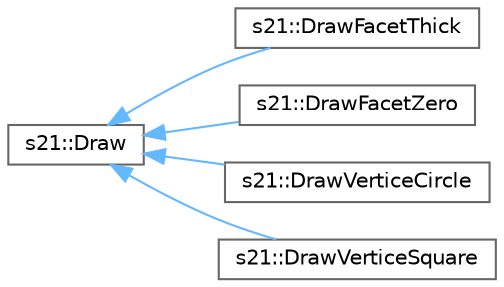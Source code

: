 digraph "Graphical Class Hierarchy"
{
 // LATEX_PDF_SIZE
  bgcolor="transparent";
  edge [fontname=Helvetica,fontsize=10,labelfontname=Helvetica,labelfontsize=10];
  node [fontname=Helvetica,fontsize=10,shape=box,height=0.2,width=0.4];
  rankdir="LR";
  Node0 [id="Node000000",label="s21::Draw",height=0.2,width=0.4,color="grey40", fillcolor="white", style="filled",URL="$classs21_1_1Draw.html",tooltip="Класс, отвечающий за паттерн стратегия для выбора отрисовки в методе OpenGLWidget::paintGL()"];
  Node0 -> Node1 [id="edge11_Node000000_Node000001",dir="back",color="steelblue1",style="solid",tooltip=" "];
  Node1 [id="Node000001",label="s21::DrawFacetThick",height=0.2,width=0.4,color="grey40", fillcolor="white", style="filled",URL="$classs21_1_1DrawFacetThick.html",tooltip="Класс, отрисовывающий ребра с измененной толщиной"];
  Node0 -> Node2 [id="edge12_Node000000_Node000002",dir="back",color="steelblue1",style="solid",tooltip=" "];
  Node2 [id="Node000002",label="s21::DrawFacetZero",height=0.2,width=0.4,color="grey40", fillcolor="white", style="filled",URL="$classs21_1_1DrawFacetZero.html",tooltip="Класс, отрисовывающий ребра с обычной толщиной"];
  Node0 -> Node3 [id="edge13_Node000000_Node000003",dir="back",color="steelblue1",style="solid",tooltip=" "];
  Node3 [id="Node000003",label="s21::DrawVerticeCircle",height=0.2,width=0.4,color="grey40", fillcolor="white", style="filled",URL="$classs21_1_1DrawVerticeCircle.html",tooltip="Класс, отрисовывающий вершины в форме круга"];
  Node0 -> Node4 [id="edge14_Node000000_Node000004",dir="back",color="steelblue1",style="solid",tooltip=" "];
  Node4 [id="Node000004",label="s21::DrawVerticeSquare",height=0.2,width=0.4,color="grey40", fillcolor="white", style="filled",URL="$classs21_1_1DrawVerticeSquare.html",tooltip="Класс, отрисовывающий вершины в форме квадрата"];
}
